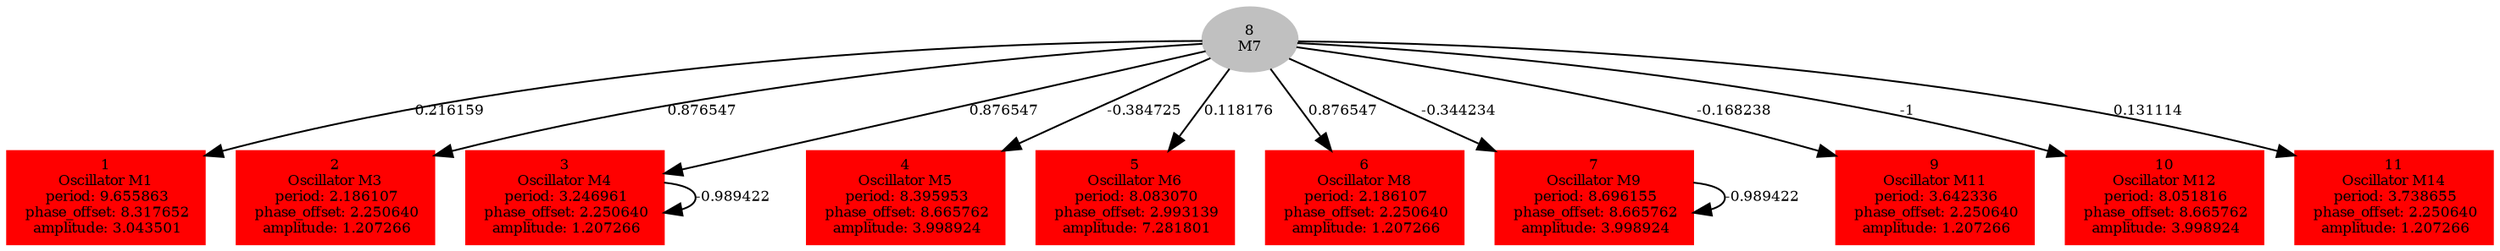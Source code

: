  digraph g{ forcelabels=true;
1 [label=<1<BR />Oscillator M1<BR /> period: 9.655863<BR /> phase_offset: 8.317652<BR /> amplitude: 3.043501>, shape=box,color=red,style=filled,fontsize=8];2 [label=<2<BR />Oscillator M3<BR /> period: 2.186107<BR /> phase_offset: 2.250640<BR /> amplitude: 1.207266>, shape=box,color=red,style=filled,fontsize=8];3 [label=<3<BR />Oscillator M4<BR /> period: 3.246961<BR /> phase_offset: 2.250640<BR /> amplitude: 1.207266>, shape=box,color=red,style=filled,fontsize=8];4 [label=<4<BR />Oscillator M5<BR /> period: 8.395953<BR /> phase_offset: 8.665762<BR /> amplitude: 3.998924>, shape=box,color=red,style=filled,fontsize=8];5 [label=<5<BR />Oscillator M6<BR /> period: 8.083070<BR /> phase_offset: 2.993139<BR /> amplitude: 7.281801>, shape=box,color=red,style=filled,fontsize=8];6 [label=<6<BR />Oscillator M8<BR /> period: 2.186107<BR /> phase_offset: 2.250640<BR /> amplitude: 1.207266>, shape=box,color=red,style=filled,fontsize=8];7 [label=<7<BR />Oscillator M9<BR /> period: 8.696155<BR /> phase_offset: 8.665762<BR /> amplitude: 3.998924>, shape=box,color=red,style=filled,fontsize=8];8[label=<8<BR/>M7>,color="grey",style=filled,fontsize=8];
9 [label=<9<BR />Oscillator M11<BR /> period: 3.642336<BR /> phase_offset: 2.250640<BR /> amplitude: 1.207266>, shape=box,color=red,style=filled,fontsize=8];10 [label=<10<BR />Oscillator M12<BR /> period: 8.051816<BR /> phase_offset: 8.665762<BR /> amplitude: 3.998924>, shape=box,color=red,style=filled,fontsize=8];11 [label=<11<BR />Oscillator M14<BR /> period: 3.738655<BR /> phase_offset: 2.250640<BR /> amplitude: 1.207266>, shape=box,color=red,style=filled,fontsize=8];3 -> 3[label="-0.989422 ",fontsize="8"];
7 -> 7[label="-0.989422 ",fontsize="8"];
8 -> 1[label="0.216159 ",fontsize="8"];
8 -> 2[label="0.876547 ",fontsize="8"];
8 -> 3[label="0.876547 ",fontsize="8"];
8 -> 4[label="-0.384725 ",fontsize="8"];
8 -> 5[label="0.118176 ",fontsize="8"];
8 -> 6[label="0.876547 ",fontsize="8"];
8 -> 7[label="-0.344234 ",fontsize="8"];
8 -> 9[label="-0.168238 ",fontsize="8"];
8 -> 10[label="-1 ",fontsize="8"];
8 -> 11[label="0.131114 ",fontsize="8"];
 }
